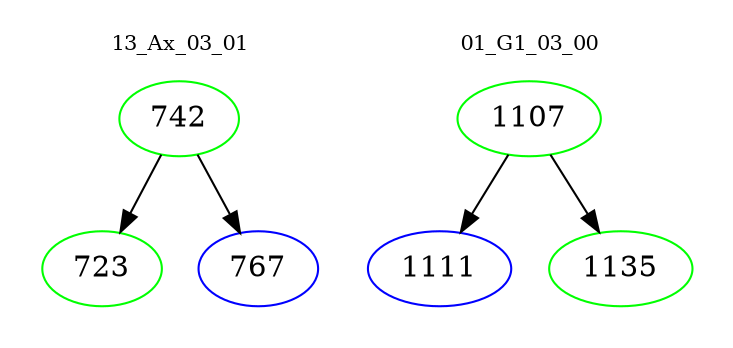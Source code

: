 digraph{
subgraph cluster_0 {
color = white
label = "13_Ax_03_01";
fontsize=10;
T0_742 [label="742", color="green"]
T0_742 -> T0_723 [color="black"]
T0_723 [label="723", color="green"]
T0_742 -> T0_767 [color="black"]
T0_767 [label="767", color="blue"]
}
subgraph cluster_1 {
color = white
label = "01_G1_03_00";
fontsize=10;
T1_1107 [label="1107", color="green"]
T1_1107 -> T1_1111 [color="black"]
T1_1111 [label="1111", color="blue"]
T1_1107 -> T1_1135 [color="black"]
T1_1135 [label="1135", color="green"]
}
}
